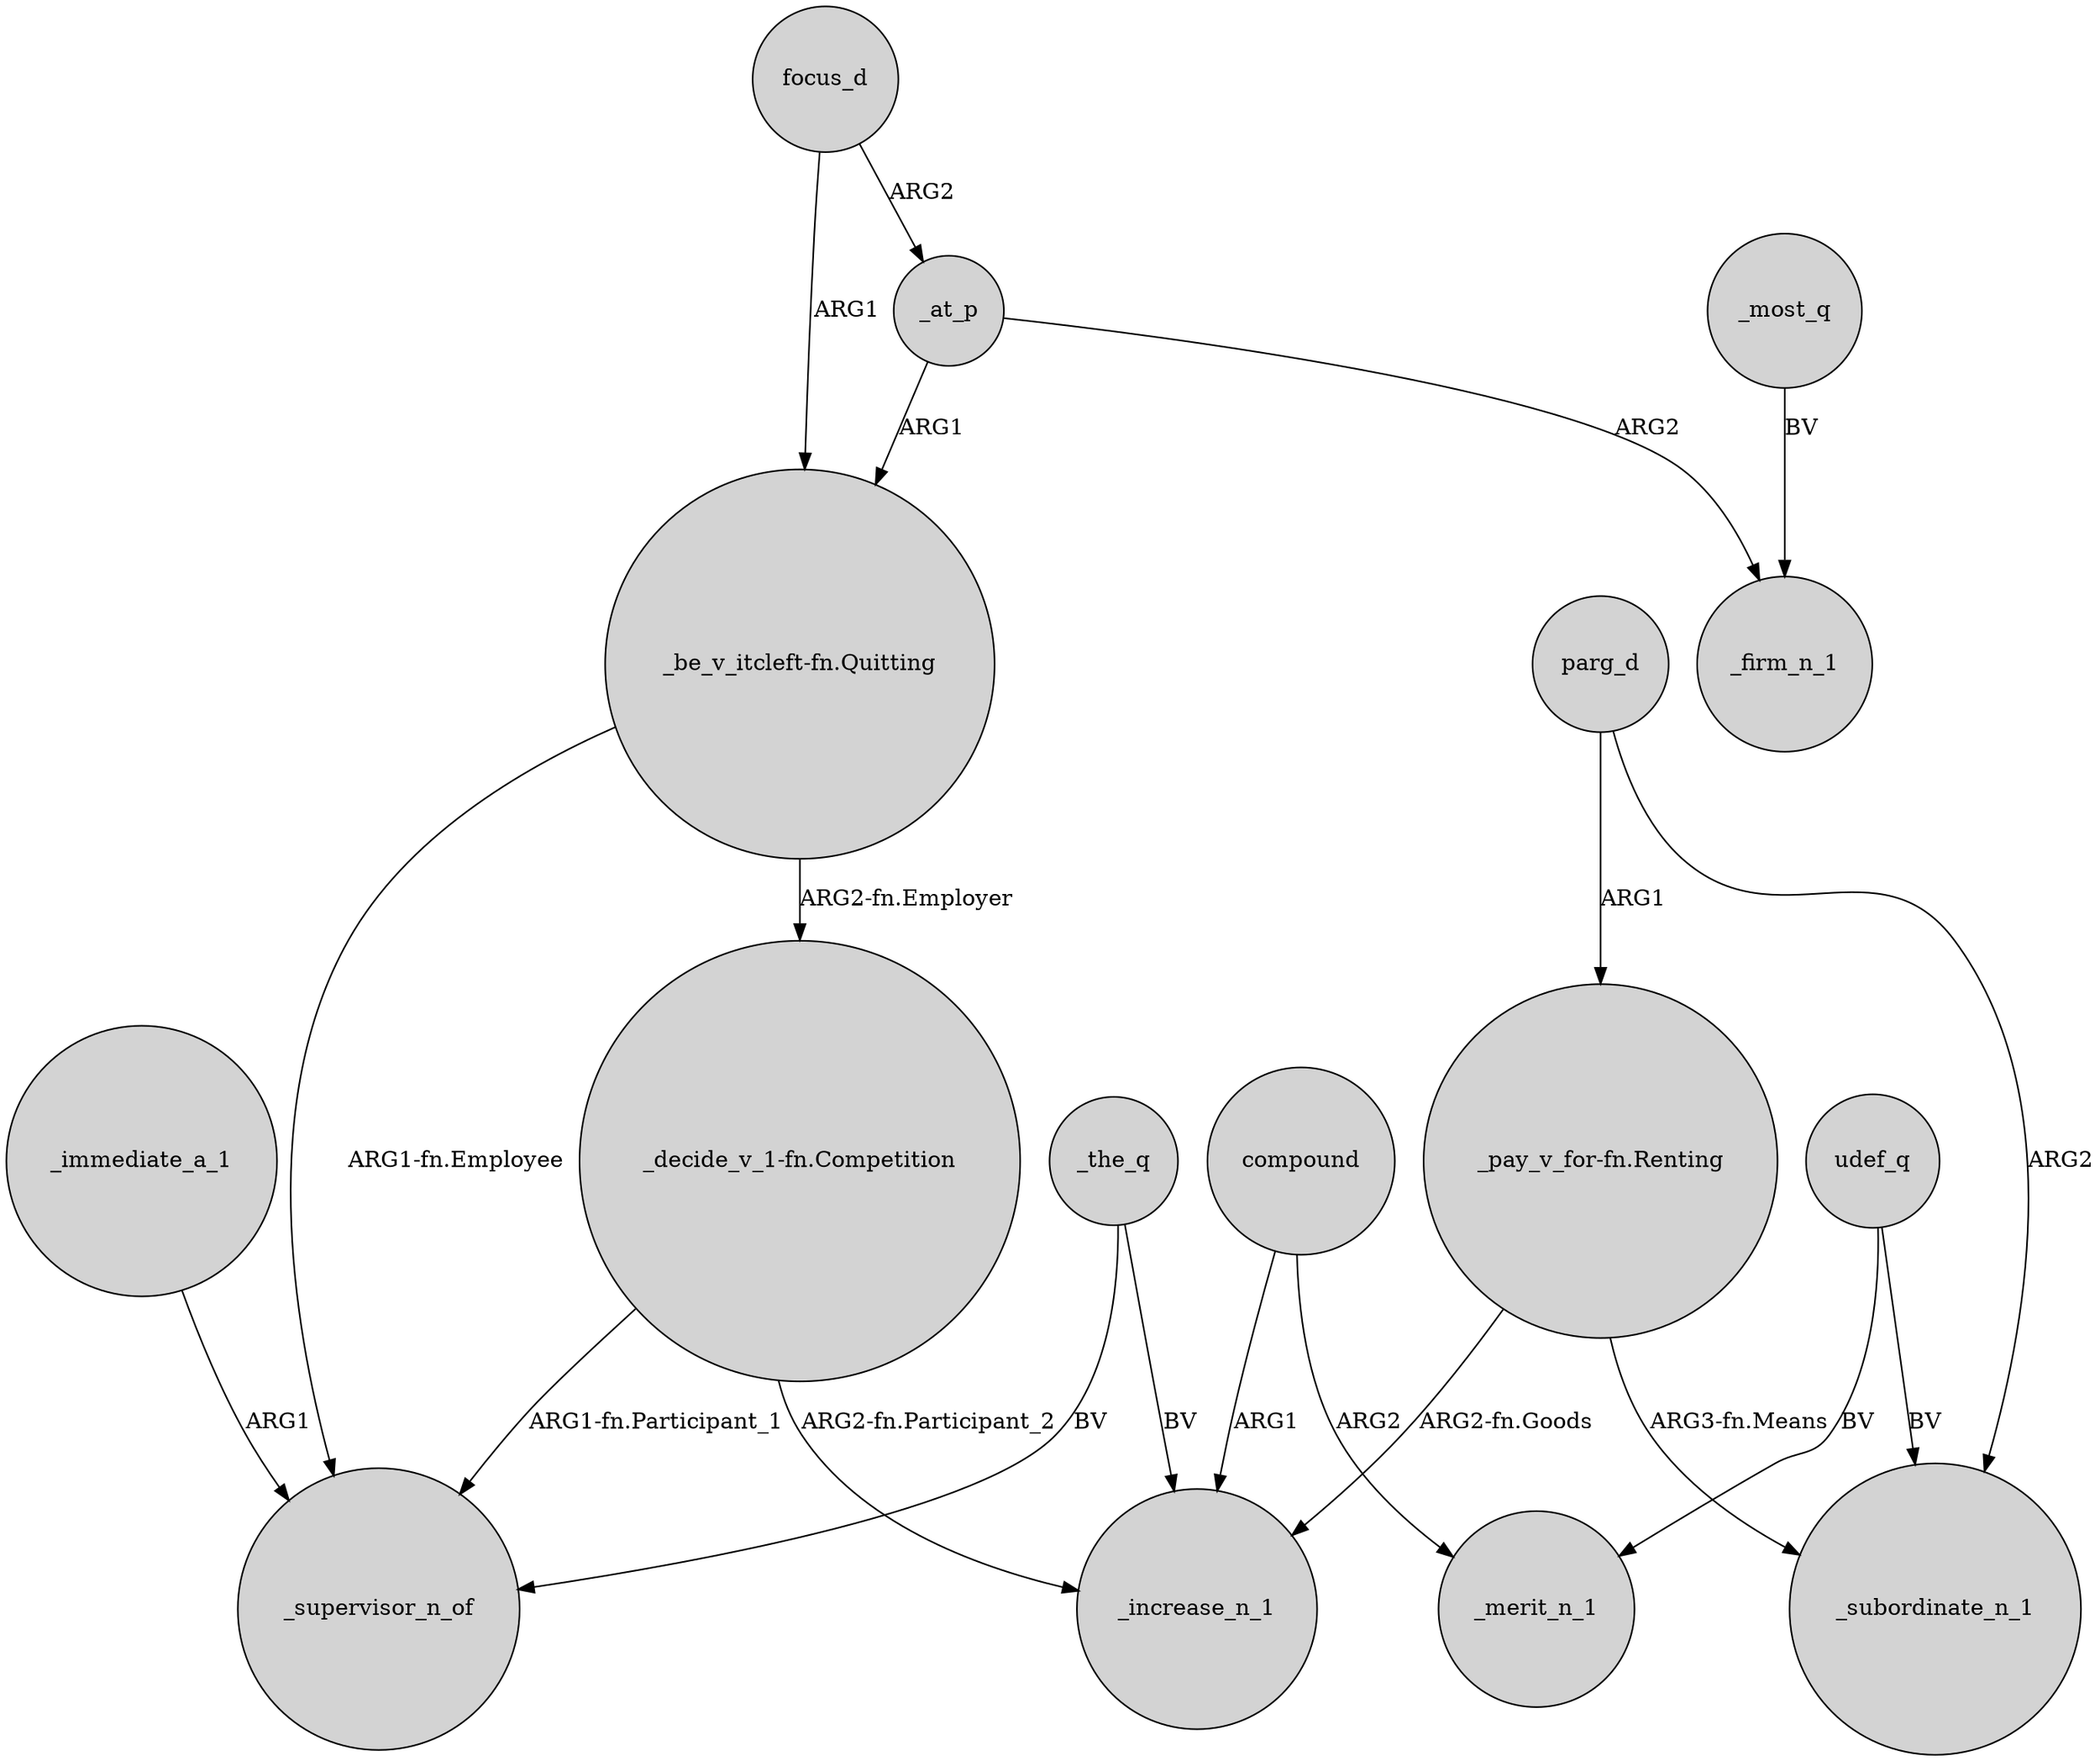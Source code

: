 digraph {
	node [shape=circle style=filled]
	_the_q -> _supervisor_n_of [label=BV]
	compound -> _increase_n_1 [label=ARG1]
	parg_d -> "_pay_v_for-fn.Renting" [label=ARG1]
	parg_d -> _subordinate_n_1 [label=ARG2]
	focus_d -> "_be_v_itcleft-fn.Quitting" [label=ARG1]
	_most_q -> _firm_n_1 [label=BV]
	focus_d -> _at_p [label=ARG2]
	"_pay_v_for-fn.Renting" -> _subordinate_n_1 [label="ARG3-fn.Means"]
	"_decide_v_1-fn.Competition" -> _supervisor_n_of [label="ARG1-fn.Participant_1"]
	"_be_v_itcleft-fn.Quitting" -> _supervisor_n_of [label="ARG1-fn.Employee"]
	_at_p -> "_be_v_itcleft-fn.Quitting" [label=ARG1]
	"_be_v_itcleft-fn.Quitting" -> "_decide_v_1-fn.Competition" [label="ARG2-fn.Employer"]
	compound -> _merit_n_1 [label=ARG2]
	"_decide_v_1-fn.Competition" -> _increase_n_1 [label="ARG2-fn.Participant_2"]
	udef_q -> _merit_n_1 [label=BV]
	udef_q -> _subordinate_n_1 [label=BV]
	_at_p -> _firm_n_1 [label=ARG2]
	_the_q -> _increase_n_1 [label=BV]
	"_pay_v_for-fn.Renting" -> _increase_n_1 [label="ARG2-fn.Goods"]
	_immediate_a_1 -> _supervisor_n_of [label=ARG1]
}
